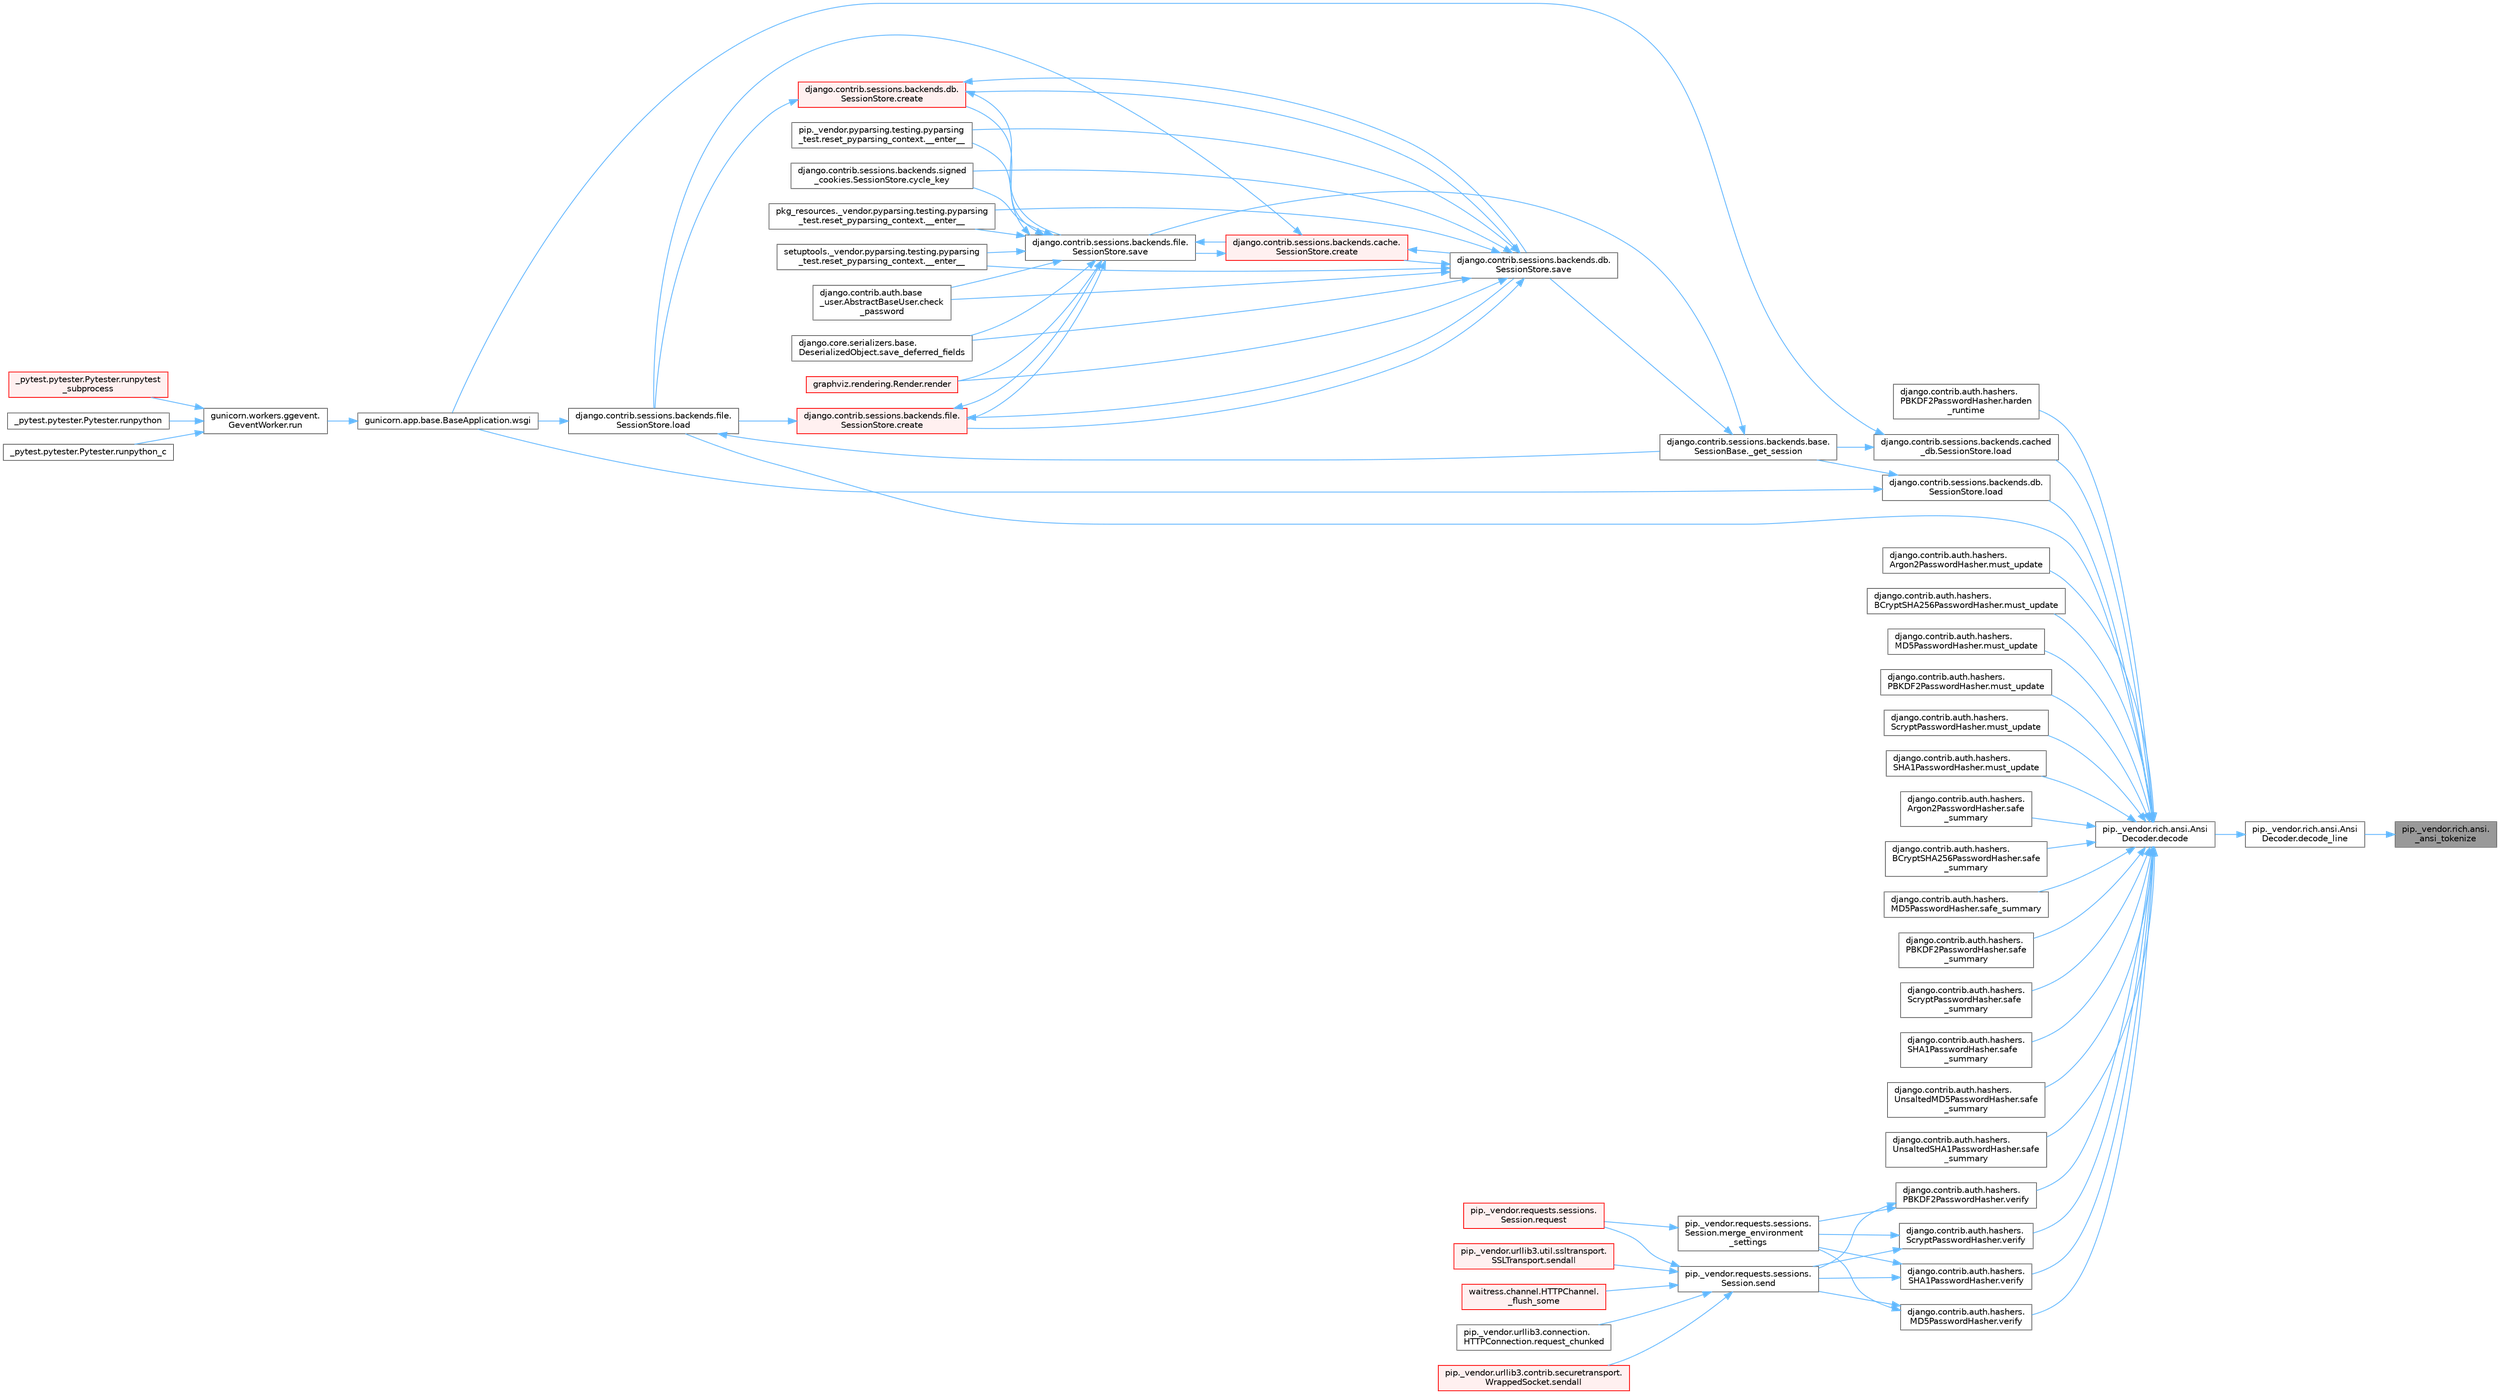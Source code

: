 digraph "pip._vendor.rich.ansi._ansi_tokenize"
{
 // LATEX_PDF_SIZE
  bgcolor="transparent";
  edge [fontname=Helvetica,fontsize=10,labelfontname=Helvetica,labelfontsize=10];
  node [fontname=Helvetica,fontsize=10,shape=box,height=0.2,width=0.4];
  rankdir="RL";
  Node1 [id="Node000001",label="pip._vendor.rich.ansi.\l_ansi_tokenize",height=0.2,width=0.4,color="gray40", fillcolor="grey60", style="filled", fontcolor="black",tooltip=" "];
  Node1 -> Node2 [id="edge1_Node000001_Node000002",dir="back",color="steelblue1",style="solid",tooltip=" "];
  Node2 [id="Node000002",label="pip._vendor.rich.ansi.Ansi\lDecoder.decode_line",height=0.2,width=0.4,color="grey40", fillcolor="white", style="filled",URL="$classpip_1_1__vendor_1_1rich_1_1ansi_1_1_ansi_decoder.html#aa4e54ff71e06979da6e1a254f3a3c3e5",tooltip=" "];
  Node2 -> Node3 [id="edge2_Node000002_Node000003",dir="back",color="steelblue1",style="solid",tooltip=" "];
  Node3 [id="Node000003",label="pip._vendor.rich.ansi.Ansi\lDecoder.decode",height=0.2,width=0.4,color="grey40", fillcolor="white", style="filled",URL="$classpip_1_1__vendor_1_1rich_1_1ansi_1_1_ansi_decoder.html#aef7b5a668aa002de1bdaee6ddfbb783b",tooltip=" "];
  Node3 -> Node4 [id="edge3_Node000003_Node000004",dir="back",color="steelblue1",style="solid",tooltip=" "];
  Node4 [id="Node000004",label="django.contrib.auth.hashers.\lPBKDF2PasswordHasher.harden\l_runtime",height=0.2,width=0.4,color="grey40", fillcolor="white", style="filled",URL="$classdjango_1_1contrib_1_1auth_1_1hashers_1_1_p_b_k_d_f2_password_hasher.html#ae7f1dcad47802823597610b026fae83a",tooltip=" "];
  Node3 -> Node5 [id="edge4_Node000003_Node000005",dir="back",color="steelblue1",style="solid",tooltip=" "];
  Node5 [id="Node000005",label="django.contrib.sessions.backends.cached\l_db.SessionStore.load",height=0.2,width=0.4,color="grey40", fillcolor="white", style="filled",URL="$classdjango_1_1contrib_1_1sessions_1_1backends_1_1cached__db_1_1_session_store.html#a0432d07f359fa8281304478688605af7",tooltip=" "];
  Node5 -> Node6 [id="edge5_Node000005_Node000006",dir="back",color="steelblue1",style="solid",tooltip=" "];
  Node6 [id="Node000006",label="django.contrib.sessions.backends.base.\lSessionBase._get_session",height=0.2,width=0.4,color="grey40", fillcolor="white", style="filled",URL="$classdjango_1_1contrib_1_1sessions_1_1backends_1_1base_1_1_session_base.html#a3ca0af594cbb5d34f3d4f76c8f90bf4f",tooltip=" "];
  Node6 -> Node7 [id="edge6_Node000006_Node000007",dir="back",color="steelblue1",style="solid",tooltip=" "];
  Node7 [id="Node000007",label="django.contrib.sessions.backends.db.\lSessionStore.save",height=0.2,width=0.4,color="grey40", fillcolor="white", style="filled",URL="$classdjango_1_1contrib_1_1sessions_1_1backends_1_1db_1_1_session_store.html#a68a6b4f159bd3dc969ec80b34c1622af",tooltip=" "];
  Node7 -> Node8 [id="edge7_Node000007_Node000008",dir="back",color="steelblue1",style="solid",tooltip=" "];
  Node8 [id="Node000008",label="pip._vendor.pyparsing.testing.pyparsing\l_test.reset_pyparsing_context.__enter__",height=0.2,width=0.4,color="grey40", fillcolor="white", style="filled",URL="$classpip_1_1__vendor_1_1pyparsing_1_1testing_1_1pyparsing__test_1_1reset__pyparsing__context.html#a3d39d97a0d95a9b46c987e6dff52b7c0",tooltip=" "];
  Node7 -> Node9 [id="edge8_Node000007_Node000009",dir="back",color="steelblue1",style="solid",tooltip=" "];
  Node9 [id="Node000009",label="pkg_resources._vendor.pyparsing.testing.pyparsing\l_test.reset_pyparsing_context.__enter__",height=0.2,width=0.4,color="grey40", fillcolor="white", style="filled",URL="$classpkg__resources_1_1__vendor_1_1pyparsing_1_1testing_1_1pyparsing__test_1_1reset__pyparsing__context.html#a8d8360c033ccc7296fb9323a07cdeb25",tooltip=" "];
  Node7 -> Node10 [id="edge9_Node000007_Node000010",dir="back",color="steelblue1",style="solid",tooltip=" "];
  Node10 [id="Node000010",label="setuptools._vendor.pyparsing.testing.pyparsing\l_test.reset_pyparsing_context.__enter__",height=0.2,width=0.4,color="grey40", fillcolor="white", style="filled",URL="$classsetuptools_1_1__vendor_1_1pyparsing_1_1testing_1_1pyparsing__test_1_1reset__pyparsing__context.html#a436e2ea8355c86505c8cfdae81714c7c",tooltip=" "];
  Node7 -> Node11 [id="edge10_Node000007_Node000011",dir="back",color="steelblue1",style="solid",tooltip=" "];
  Node11 [id="Node000011",label="django.contrib.auth.base\l_user.AbstractBaseUser.check\l_password",height=0.2,width=0.4,color="grey40", fillcolor="white", style="filled",URL="$classdjango_1_1contrib_1_1auth_1_1base__user_1_1_abstract_base_user.html#aaa9bb7fa5353bc1917dbd7f87b63321a",tooltip=" "];
  Node7 -> Node12 [id="edge11_Node000007_Node000012",dir="back",color="steelblue1",style="solid",tooltip=" "];
  Node12 [id="Node000012",label="django.contrib.sessions.backends.cache.\lSessionStore.create",height=0.2,width=0.4,color="red", fillcolor="#FFF0F0", style="filled",URL="$classdjango_1_1contrib_1_1sessions_1_1backends_1_1cache_1_1_session_store.html#a38c9efbdb5115fd1820ae198b767c39c",tooltip=" "];
  Node12 -> Node303 [id="edge12_Node000012_Node000303",dir="back",color="steelblue1",style="solid",tooltip=" "];
  Node303 [id="Node000303",label="django.contrib.sessions.backends.file.\lSessionStore.load",height=0.2,width=0.4,color="grey40", fillcolor="white", style="filled",URL="$classdjango_1_1contrib_1_1sessions_1_1backends_1_1file_1_1_session_store.html#a408fa63512306fbaa7bbb62742f0295f",tooltip=" "];
  Node303 -> Node6 [id="edge13_Node000303_Node000006",dir="back",color="steelblue1",style="solid",tooltip=" "];
  Node303 -> Node301 [id="edge14_Node000303_Node000301",dir="back",color="steelblue1",style="solid",tooltip=" "];
  Node301 [id="Node000301",label="gunicorn.app.base.BaseApplication.wsgi",height=0.2,width=0.4,color="grey40", fillcolor="white", style="filled",URL="$classgunicorn_1_1app_1_1base_1_1_base_application.html#a18ae24b2d0d44fb694b9f2b0cdffa670",tooltip=" "];
  Node301 -> Node302 [id="edge15_Node000301_Node000302",dir="back",color="steelblue1",style="solid",tooltip=" "];
  Node302 [id="Node000302",label="gunicorn.workers.ggevent.\lGeventWorker.run",height=0.2,width=0.4,color="grey40", fillcolor="white", style="filled",URL="$classgunicorn_1_1workers_1_1ggevent_1_1_gevent_worker.html#a0d8ffe6d6db44cfe8310ccf5643506ee",tooltip=" "];
  Node302 -> Node108 [id="edge16_Node000302_Node000108",dir="back",color="steelblue1",style="solid",tooltip=" "];
  Node108 [id="Node000108",label="_pytest.pytester.Pytester.runpytest\l_subprocess",height=0.2,width=0.4,color="red", fillcolor="#FFF0F0", style="filled",URL="$class__pytest_1_1pytester_1_1_pytester.html#a59323c6d6a1469a1206f1c0b8fce99c9",tooltip=" "];
  Node302 -> Node110 [id="edge17_Node000302_Node000110",dir="back",color="steelblue1",style="solid",tooltip=" "];
  Node110 [id="Node000110",label="_pytest.pytester.Pytester.runpython",height=0.2,width=0.4,color="grey40", fillcolor="white", style="filled",URL="$class__pytest_1_1pytester_1_1_pytester.html#a4e0c539507f15fd333cf618faf9687ef",tooltip=" "];
  Node302 -> Node111 [id="edge18_Node000302_Node000111",dir="back",color="steelblue1",style="solid",tooltip=" "];
  Node111 [id="Node000111",label="_pytest.pytester.Pytester.runpython_c",height=0.2,width=0.4,color="grey40", fillcolor="white", style="filled",URL="$class__pytest_1_1pytester_1_1_pytester.html#aea789acfe206d9c40d9a6bf54a337f2a",tooltip=" "];
  Node12 -> Node7 [id="edge19_Node000012_Node000007",dir="back",color="steelblue1",style="solid",tooltip=" "];
  Node12 -> Node1118 [id="edge20_Node000012_Node001118",dir="back",color="steelblue1",style="solid",tooltip=" "];
  Node1118 [id="Node001118",label="django.contrib.sessions.backends.file.\lSessionStore.save",height=0.2,width=0.4,color="grey40", fillcolor="white", style="filled",URL="$classdjango_1_1contrib_1_1sessions_1_1backends_1_1file_1_1_session_store.html#af170f9c112376eb1627509287bf9620f",tooltip=" "];
  Node1118 -> Node8 [id="edge21_Node001118_Node000008",dir="back",color="steelblue1",style="solid",tooltip=" "];
  Node1118 -> Node9 [id="edge22_Node001118_Node000009",dir="back",color="steelblue1",style="solid",tooltip=" "];
  Node1118 -> Node10 [id="edge23_Node001118_Node000010",dir="back",color="steelblue1",style="solid",tooltip=" "];
  Node1118 -> Node11 [id="edge24_Node001118_Node000011",dir="back",color="steelblue1",style="solid",tooltip=" "];
  Node1118 -> Node12 [id="edge25_Node001118_Node000012",dir="back",color="steelblue1",style="solid",tooltip=" "];
  Node1118 -> Node394 [id="edge26_Node001118_Node000394",dir="back",color="steelblue1",style="solid",tooltip=" "];
  Node394 [id="Node000394",label="django.contrib.sessions.backends.db.\lSessionStore.create",height=0.2,width=0.4,color="red", fillcolor="#FFF0F0", style="filled",URL="$classdjango_1_1contrib_1_1sessions_1_1backends_1_1db_1_1_session_store.html#a4a98c0168c61e75be58e279660aa6ce4",tooltip=" "];
  Node394 -> Node303 [id="edge27_Node000394_Node000303",dir="back",color="steelblue1",style="solid",tooltip=" "];
  Node394 -> Node7 [id="edge28_Node000394_Node000007",dir="back",color="steelblue1",style="solid",tooltip=" "];
  Node394 -> Node1118 [id="edge29_Node000394_Node001118",dir="back",color="steelblue1",style="solid",tooltip=" "];
  Node1118 -> Node519 [id="edge30_Node001118_Node000519",dir="back",color="steelblue1",style="solid",tooltip=" "];
  Node519 [id="Node000519",label="django.contrib.sessions.backends.file.\lSessionStore.create",height=0.2,width=0.4,color="red", fillcolor="#FFF0F0", style="filled",URL="$classdjango_1_1contrib_1_1sessions_1_1backends_1_1file_1_1_session_store.html#a6624db6a37dfff490f837047e0a60dda",tooltip=" "];
  Node519 -> Node303 [id="edge31_Node000519_Node000303",dir="back",color="steelblue1",style="solid",tooltip=" "];
  Node519 -> Node7 [id="edge32_Node000519_Node000007",dir="back",color="steelblue1",style="solid",tooltip=" "];
  Node519 -> Node1118 [id="edge33_Node000519_Node001118",dir="back",color="steelblue1",style="solid",tooltip=" "];
  Node1118 -> Node527 [id="edge34_Node001118_Node000527",dir="back",color="steelblue1",style="solid",tooltip=" "];
  Node527 [id="Node000527",label="django.contrib.sessions.backends.signed\l_cookies.SessionStore.cycle_key",height=0.2,width=0.4,color="grey40", fillcolor="white", style="filled",URL="$classdjango_1_1contrib_1_1sessions_1_1backends_1_1signed__cookies_1_1_session_store.html#abf8e71313b847459c30f19e691c25a93",tooltip=" "];
  Node1118 -> Node528 [id="edge35_Node001118_Node000528",dir="back",color="steelblue1",style="solid",tooltip=" "];
  Node528 [id="Node000528",label="graphviz.rendering.Render.render",height=0.2,width=0.4,color="red", fillcolor="#FFF0F0", style="filled",URL="$classgraphviz_1_1rendering_1_1_render.html#a0249d6538d64a6b59b1bed64d4636456",tooltip=" "];
  Node1118 -> Node1119 [id="edge36_Node001118_Node001119",dir="back",color="steelblue1",style="solid",tooltip=" "];
  Node1119 [id="Node001119",label="django.core.serializers.base.\lDeserializedObject.save_deferred_fields",height=0.2,width=0.4,color="grey40", fillcolor="white", style="filled",URL="$classdjango_1_1core_1_1serializers_1_1base_1_1_deserialized_object.html#a2fd4269d14e2f58fda59335c79a582f5",tooltip=" "];
  Node7 -> Node394 [id="edge37_Node000007_Node000394",dir="back",color="steelblue1",style="solid",tooltip=" "];
  Node7 -> Node519 [id="edge38_Node000007_Node000519",dir="back",color="steelblue1",style="solid",tooltip=" "];
  Node7 -> Node527 [id="edge39_Node000007_Node000527",dir="back",color="steelblue1",style="solid",tooltip=" "];
  Node7 -> Node528 [id="edge40_Node000007_Node000528",dir="back",color="steelblue1",style="solid",tooltip=" "];
  Node7 -> Node1119 [id="edge41_Node000007_Node001119",dir="back",color="steelblue1",style="solid",tooltip=" "];
  Node6 -> Node1118 [id="edge42_Node000006_Node001118",dir="back",color="steelblue1",style="solid",tooltip=" "];
  Node5 -> Node301 [id="edge43_Node000005_Node000301",dir="back",color="steelblue1",style="solid",tooltip=" "];
  Node3 -> Node300 [id="edge44_Node000003_Node000300",dir="back",color="steelblue1",style="solid",tooltip=" "];
  Node300 [id="Node000300",label="django.contrib.sessions.backends.db.\lSessionStore.load",height=0.2,width=0.4,color="grey40", fillcolor="white", style="filled",URL="$classdjango_1_1contrib_1_1sessions_1_1backends_1_1db_1_1_session_store.html#aab3bc77d15c0a33590a72f92a2efc994",tooltip=" "];
  Node300 -> Node6 [id="edge45_Node000300_Node000006",dir="back",color="steelblue1",style="solid",tooltip=" "];
  Node300 -> Node301 [id="edge46_Node000300_Node000301",dir="back",color="steelblue1",style="solid",tooltip=" "];
  Node3 -> Node303 [id="edge47_Node000003_Node000303",dir="back",color="steelblue1",style="solid",tooltip=" "];
  Node3 -> Node304 [id="edge48_Node000003_Node000304",dir="back",color="steelblue1",style="solid",tooltip=" "];
  Node304 [id="Node000304",label="django.contrib.auth.hashers.\lArgon2PasswordHasher.must_update",height=0.2,width=0.4,color="grey40", fillcolor="white", style="filled",URL="$classdjango_1_1contrib_1_1auth_1_1hashers_1_1_argon2_password_hasher.html#a4d8d054683b5147b2228836536f8e0a3",tooltip=" "];
  Node3 -> Node305 [id="edge49_Node000003_Node000305",dir="back",color="steelblue1",style="solid",tooltip=" "];
  Node305 [id="Node000305",label="django.contrib.auth.hashers.\lBCryptSHA256PasswordHasher.must_update",height=0.2,width=0.4,color="grey40", fillcolor="white", style="filled",URL="$classdjango_1_1contrib_1_1auth_1_1hashers_1_1_b_crypt_s_h_a256_password_hasher.html#a0da47cb102c5bbb66cf2a88f02681fc4",tooltip=" "];
  Node3 -> Node306 [id="edge50_Node000003_Node000306",dir="back",color="steelblue1",style="solid",tooltip=" "];
  Node306 [id="Node000306",label="django.contrib.auth.hashers.\lMD5PasswordHasher.must_update",height=0.2,width=0.4,color="grey40", fillcolor="white", style="filled",URL="$classdjango_1_1contrib_1_1auth_1_1hashers_1_1_m_d5_password_hasher.html#ab94a37f578422009eb384a7d039be74c",tooltip=" "];
  Node3 -> Node307 [id="edge51_Node000003_Node000307",dir="back",color="steelblue1",style="solid",tooltip=" "];
  Node307 [id="Node000307",label="django.contrib.auth.hashers.\lPBKDF2PasswordHasher.must_update",height=0.2,width=0.4,color="grey40", fillcolor="white", style="filled",URL="$classdjango_1_1contrib_1_1auth_1_1hashers_1_1_p_b_k_d_f2_password_hasher.html#a2779a6ac57e7b11aa5b0f06ff2db0ae0",tooltip=" "];
  Node3 -> Node308 [id="edge52_Node000003_Node000308",dir="back",color="steelblue1",style="solid",tooltip=" "];
  Node308 [id="Node000308",label="django.contrib.auth.hashers.\lScryptPasswordHasher.must_update",height=0.2,width=0.4,color="grey40", fillcolor="white", style="filled",URL="$classdjango_1_1contrib_1_1auth_1_1hashers_1_1_scrypt_password_hasher.html#ad7430c0123af2934cfb00a1df1e98013",tooltip=" "];
  Node3 -> Node309 [id="edge53_Node000003_Node000309",dir="back",color="steelblue1",style="solid",tooltip=" "];
  Node309 [id="Node000309",label="django.contrib.auth.hashers.\lSHA1PasswordHasher.must_update",height=0.2,width=0.4,color="grey40", fillcolor="white", style="filled",URL="$classdjango_1_1contrib_1_1auth_1_1hashers_1_1_s_h_a1_password_hasher.html#a48710ac799dfafff9063e9c3c257879b",tooltip=" "];
  Node3 -> Node310 [id="edge54_Node000003_Node000310",dir="back",color="steelblue1",style="solid",tooltip=" "];
  Node310 [id="Node000310",label="django.contrib.auth.hashers.\lArgon2PasswordHasher.safe\l_summary",height=0.2,width=0.4,color="grey40", fillcolor="white", style="filled",URL="$classdjango_1_1contrib_1_1auth_1_1hashers_1_1_argon2_password_hasher.html#a12accfa1720c447a39dfe2f00072b4bd",tooltip=" "];
  Node3 -> Node311 [id="edge55_Node000003_Node000311",dir="back",color="steelblue1",style="solid",tooltip=" "];
  Node311 [id="Node000311",label="django.contrib.auth.hashers.\lBCryptSHA256PasswordHasher.safe\l_summary",height=0.2,width=0.4,color="grey40", fillcolor="white", style="filled",URL="$classdjango_1_1contrib_1_1auth_1_1hashers_1_1_b_crypt_s_h_a256_password_hasher.html#a8db6b0f1a9bc0c11380da6b595261419",tooltip=" "];
  Node3 -> Node312 [id="edge56_Node000003_Node000312",dir="back",color="steelblue1",style="solid",tooltip=" "];
  Node312 [id="Node000312",label="django.contrib.auth.hashers.\lMD5PasswordHasher.safe_summary",height=0.2,width=0.4,color="grey40", fillcolor="white", style="filled",URL="$classdjango_1_1contrib_1_1auth_1_1hashers_1_1_m_d5_password_hasher.html#aa9ab9e843c2395868e413e2114d95c53",tooltip=" "];
  Node3 -> Node313 [id="edge57_Node000003_Node000313",dir="back",color="steelblue1",style="solid",tooltip=" "];
  Node313 [id="Node000313",label="django.contrib.auth.hashers.\lPBKDF2PasswordHasher.safe\l_summary",height=0.2,width=0.4,color="grey40", fillcolor="white", style="filled",URL="$classdjango_1_1contrib_1_1auth_1_1hashers_1_1_p_b_k_d_f2_password_hasher.html#abc89dd47acbf388179b1559b9175ab9c",tooltip=" "];
  Node3 -> Node314 [id="edge58_Node000003_Node000314",dir="back",color="steelblue1",style="solid",tooltip=" "];
  Node314 [id="Node000314",label="django.contrib.auth.hashers.\lScryptPasswordHasher.safe\l_summary",height=0.2,width=0.4,color="grey40", fillcolor="white", style="filled",URL="$classdjango_1_1contrib_1_1auth_1_1hashers_1_1_scrypt_password_hasher.html#ad8b9a2f43b3b5a6a8ca1f4d55ed354e7",tooltip=" "];
  Node3 -> Node315 [id="edge59_Node000003_Node000315",dir="back",color="steelblue1",style="solid",tooltip=" "];
  Node315 [id="Node000315",label="django.contrib.auth.hashers.\lSHA1PasswordHasher.safe\l_summary",height=0.2,width=0.4,color="grey40", fillcolor="white", style="filled",URL="$classdjango_1_1contrib_1_1auth_1_1hashers_1_1_s_h_a1_password_hasher.html#af0401ddc75458ced75d0a4ba09da337e",tooltip=" "];
  Node3 -> Node316 [id="edge60_Node000003_Node000316",dir="back",color="steelblue1",style="solid",tooltip=" "];
  Node316 [id="Node000316",label="django.contrib.auth.hashers.\lUnsaltedMD5PasswordHasher.safe\l_summary",height=0.2,width=0.4,color="grey40", fillcolor="white", style="filled",URL="$classdjango_1_1contrib_1_1auth_1_1hashers_1_1_unsalted_m_d5_password_hasher.html#a04311fccf82d7ee1d53dd5979e13efda",tooltip=" "];
  Node3 -> Node317 [id="edge61_Node000003_Node000317",dir="back",color="steelblue1",style="solid",tooltip=" "];
  Node317 [id="Node000317",label="django.contrib.auth.hashers.\lUnsaltedSHA1PasswordHasher.safe\l_summary",height=0.2,width=0.4,color="grey40", fillcolor="white", style="filled",URL="$classdjango_1_1contrib_1_1auth_1_1hashers_1_1_unsalted_s_h_a1_password_hasher.html#a78e95b00b0999cf4b19e747e63fa51f8",tooltip=" "];
  Node3 -> Node318 [id="edge62_Node000003_Node000318",dir="back",color="steelblue1",style="solid",tooltip=" "];
  Node318 [id="Node000318",label="django.contrib.auth.hashers.\lMD5PasswordHasher.verify",height=0.2,width=0.4,color="grey40", fillcolor="white", style="filled",URL="$classdjango_1_1contrib_1_1auth_1_1hashers_1_1_m_d5_password_hasher.html#a5ee1720bbd104f7f53ced6d0f7847393",tooltip=" "];
  Node318 -> Node319 [id="edge63_Node000318_Node000319",dir="back",color="steelblue1",style="solid",tooltip=" "];
  Node319 [id="Node000319",label="pip._vendor.requests.sessions.\lSession.merge_environment\l_settings",height=0.2,width=0.4,color="grey40", fillcolor="white", style="filled",URL="$classpip_1_1__vendor_1_1requests_1_1sessions_1_1_session.html#a1bbc07ae0fd8434a0ae651e3eb482be0",tooltip=" "];
  Node319 -> Node74 [id="edge64_Node000319_Node000074",dir="back",color="steelblue1",style="solid",tooltip=" "];
  Node74 [id="Node000074",label="pip._vendor.requests.sessions.\lSession.request",height=0.2,width=0.4,color="red", fillcolor="#FFF0F0", style="filled",URL="$classpip_1_1__vendor_1_1requests_1_1sessions_1_1_session.html#a3dddfa16e93faa1a1a553936d913482b",tooltip=" "];
  Node318 -> Node320 [id="edge65_Node000318_Node000320",dir="back",color="steelblue1",style="solid",tooltip=" "];
  Node320 [id="Node000320",label="pip._vendor.requests.sessions.\lSession.send",height=0.2,width=0.4,color="grey40", fillcolor="white", style="filled",URL="$classpip_1_1__vendor_1_1requests_1_1sessions_1_1_session.html#ac53877008b8d3c6901be36033885124c",tooltip=" "];
  Node320 -> Node67 [id="edge66_Node000320_Node000067",dir="back",color="steelblue1",style="solid",tooltip=" "];
  Node67 [id="Node000067",label="waitress.channel.HTTPChannel.\l_flush_some",height=0.2,width=0.4,color="red", fillcolor="#FFF0F0", style="filled",URL="$classwaitress_1_1channel_1_1_h_t_t_p_channel.html#af4abc69cb0ebdecacfe3e79bda37a43f",tooltip=" "];
  Node320 -> Node74 [id="edge67_Node000320_Node000074",dir="back",color="steelblue1",style="solid",tooltip=" "];
  Node320 -> Node321 [id="edge68_Node000320_Node000321",dir="back",color="steelblue1",style="solid",tooltip=" "];
  Node321 [id="Node000321",label="pip._vendor.urllib3.connection.\lHTTPConnection.request_chunked",height=0.2,width=0.4,color="grey40", fillcolor="white", style="filled",URL="$classpip_1_1__vendor_1_1urllib3_1_1connection_1_1_h_t_t_p_connection.html#a9af6f422554c315fcde06d65e97becfc",tooltip=" "];
  Node320 -> Node322 [id="edge69_Node000320_Node000322",dir="back",color="steelblue1",style="solid",tooltip=" "];
  Node322 [id="Node000322",label="pip._vendor.urllib3.contrib.securetransport.\lWrappedSocket.sendall",height=0.2,width=0.4,color="red", fillcolor="#FFF0F0", style="filled",URL="$classpip_1_1__vendor_1_1urllib3_1_1contrib_1_1securetransport_1_1_wrapped_socket.html#a67b9b212d8bdb9f37e14c33d3c28ce8e",tooltip=" "];
  Node320 -> Node323 [id="edge70_Node000320_Node000323",dir="back",color="steelblue1",style="solid",tooltip=" "];
  Node323 [id="Node000323",label="pip._vendor.urllib3.util.ssltransport.\lSSLTransport.sendall",height=0.2,width=0.4,color="red", fillcolor="#FFF0F0", style="filled",URL="$classpip_1_1__vendor_1_1urllib3_1_1util_1_1ssltransport_1_1_s_s_l_transport.html#a6127132ecea729b7d77e99c6c6eac732",tooltip=" "];
  Node3 -> Node3018 [id="edge71_Node000003_Node003018",dir="back",color="steelblue1",style="solid",tooltip=" "];
  Node3018 [id="Node003018",label="django.contrib.auth.hashers.\lPBKDF2PasswordHasher.verify",height=0.2,width=0.4,color="grey40", fillcolor="white", style="filled",URL="$classdjango_1_1contrib_1_1auth_1_1hashers_1_1_p_b_k_d_f2_password_hasher.html#a769f11e83d4f84b6a1aa2414aa345a96",tooltip=" "];
  Node3018 -> Node319 [id="edge72_Node003018_Node000319",dir="back",color="steelblue1",style="solid",tooltip=" "];
  Node3018 -> Node320 [id="edge73_Node003018_Node000320",dir="back",color="steelblue1",style="solid",tooltip=" "];
  Node3 -> Node3019 [id="edge74_Node000003_Node003019",dir="back",color="steelblue1",style="solid",tooltip=" "];
  Node3019 [id="Node003019",label="django.contrib.auth.hashers.\lScryptPasswordHasher.verify",height=0.2,width=0.4,color="grey40", fillcolor="white", style="filled",URL="$classdjango_1_1contrib_1_1auth_1_1hashers_1_1_scrypt_password_hasher.html#ae1fe41459b9b8cc72115d2f8c01f6776",tooltip=" "];
  Node3019 -> Node319 [id="edge75_Node003019_Node000319",dir="back",color="steelblue1",style="solid",tooltip=" "];
  Node3019 -> Node320 [id="edge76_Node003019_Node000320",dir="back",color="steelblue1",style="solid",tooltip=" "];
  Node3 -> Node3020 [id="edge77_Node000003_Node003020",dir="back",color="steelblue1",style="solid",tooltip=" "];
  Node3020 [id="Node003020",label="django.contrib.auth.hashers.\lSHA1PasswordHasher.verify",height=0.2,width=0.4,color="grey40", fillcolor="white", style="filled",URL="$classdjango_1_1contrib_1_1auth_1_1hashers_1_1_s_h_a1_password_hasher.html#a5ac2a7038875bc3da2654b03c1ae2716",tooltip=" "];
  Node3020 -> Node319 [id="edge78_Node003020_Node000319",dir="back",color="steelblue1",style="solid",tooltip=" "];
  Node3020 -> Node320 [id="edge79_Node003020_Node000320",dir="back",color="steelblue1",style="solid",tooltip=" "];
}
